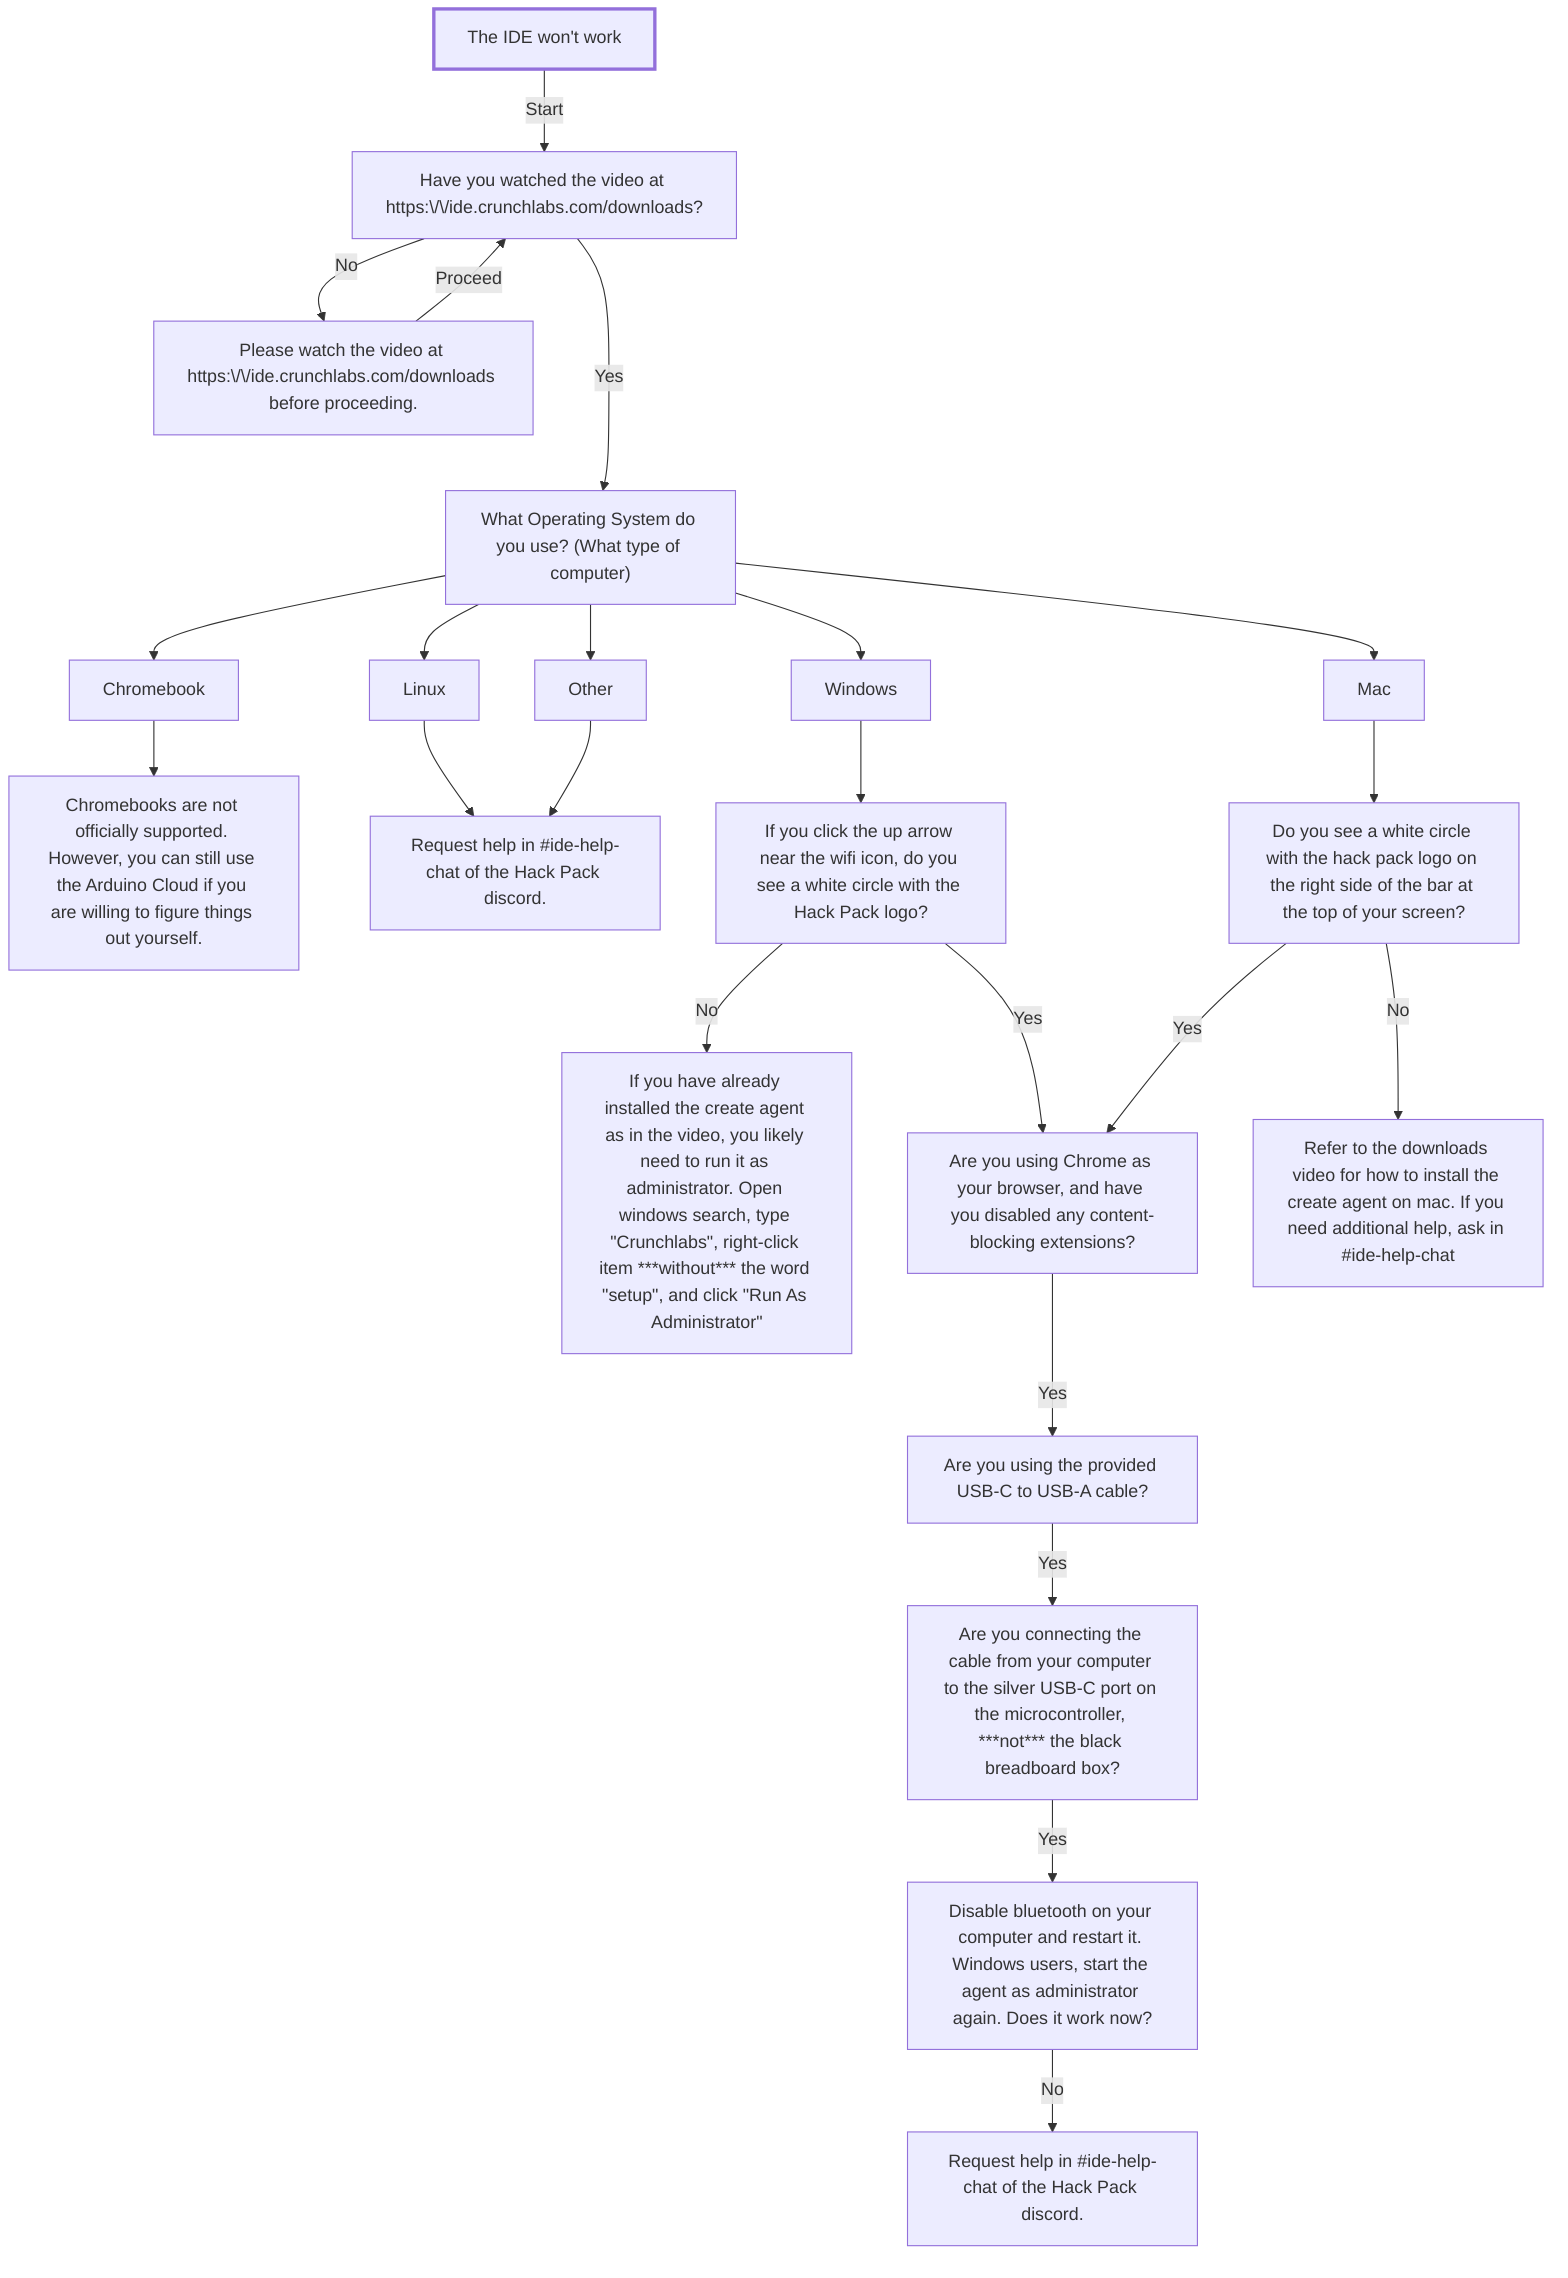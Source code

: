 flowchart TD
    Title["The IDE won't work"]

    %% Preamble
    Title --> |Start| WatchedVideo["Have you watched the video at https:\/\/ide.crunchlabs.com/downloads?"]
    WatchedVideo --> |No| GoWatchVideo["Please watch the video at https:\/\/ide.crunchlabs.com/downloads before proceeding."]                
    WatchedVideo ~~~ OS
    WatchedVideo ---> |Yes| OS["What Operating System do you use? (What type of computer)"]
    GoWatchVideo --> |Proceed| WatchedVideo

    OS --> Windows[Windows]
    OS --> Mac[Mac]
    OS --> Chromebook[Chromebook]
    OS --> Linux[Linux]
    OS --> Other[Other]

    %% Unsupported
    Chromebook --> TryCloud["Chromebooks are not officially supported. However, you can still use the Arduino Cloud if you are willing to figure things out yourself."]
    Linux --> RequestHelp["Request help in #ide-help-chat of the Hack Pack discord."]
    Other --> RequestHelp

    %% Mac + Windows
    Windows --> WinAgentRunning[If you click the up arrow near the wifi icon, do you see a white circle with the Hack Pack logo?]
    Mac --> MacAgentRunning[Do you see a white circle with the hack pack logo on the right side of the bar at the top of your screen?]
    
    %% Install agent - mac is later for formatting
    WinAgentRunning --> |No| WindowsInstallAgent["If you have already installed the create agent as in the video, you likely need to run it as administrator. Open windows search, type #quot;Crunchlabs#quot;, right-click item ***without*** the word #quot;setup#quot;, and click #quot;Run As Administrator#quot;"]
    

    %% Continue Mac+Windows debugging
    WinAgentRunning --> |Yes| BrowserCheck["Are you using Chrome as your browser, and have you disabled any content-blocking extensions?"]
    MacAgentRunning --> |Yes| BrowserCheck

    %% Install agent - windows is earlier for formatting
    MacAgentRunning --> |No| MacInstallAgent[Refer to the downloads video for how to install the create agent on mac. If you need additional help, ask in #ide-help-chat]

    BrowserCheck --> |Yes| ProvidedCableCheck["Are you using the provided USB-C to USB-A cable?"]
    ProvidedCableCheck --> |Yes| ArduinoPortCheck["Are you connecting the cable from your computer to the silver USB-C port on the microcontroller, ***not*** the black breadboard box?"]
    ArduinoPortCheck --> |Yes| Restart["Disable bluetooth on your computer and restart it. Windows users, start the agent as administrator again. Does it work now?"]
    Restart --> |No| RequestHelpSupported["Request help in #ide-help-chat of the Hack Pack discord."]

    %% Node-specific styling
    style Title white-space:nowrap
    style Title stroke-width:3px;

    %% templateColor #57899E